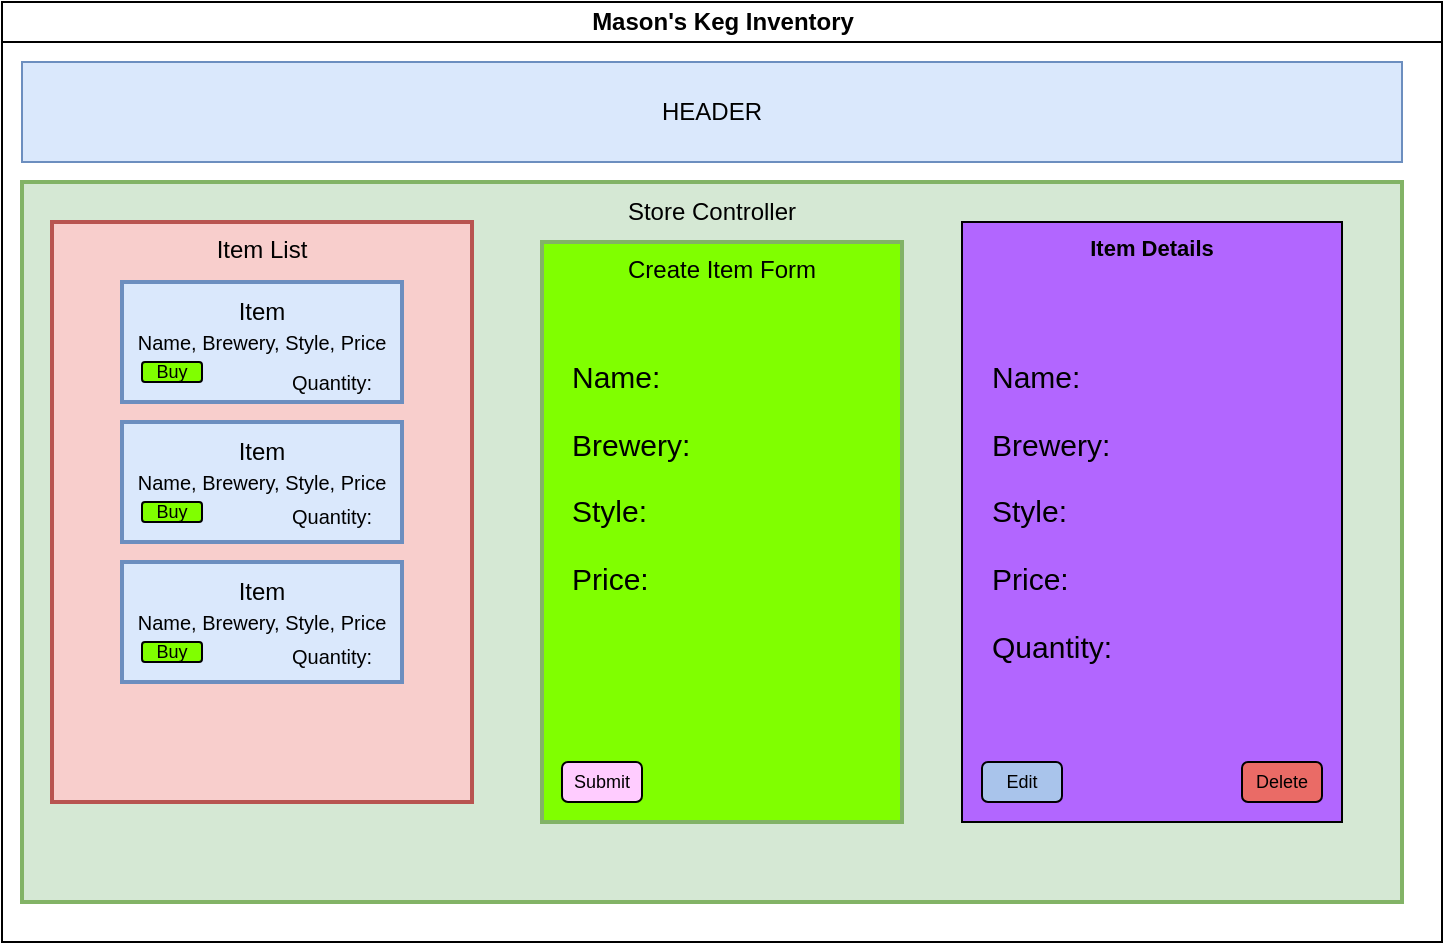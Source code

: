 <mxfile version="20.8.5" type="device"><diagram id="prtHgNgQTEPvFCAcTncT" name="Page-1"><mxGraphModel dx="1052" dy="595" grid="1" gridSize="10" guides="1" tooltips="1" connect="1" arrows="1" fold="1" page="1" pageScale="1" pageWidth="827" pageHeight="1169" math="0" shadow="0"><root><mxCell id="0"/><mxCell id="1" parent="0"/><mxCell id="dNxyNK7c78bLwvsdeMH5-11" value="Mason's Keg Inventory" style="swimlane;html=1;startSize=20;horizontal=1;containerType=tree;glass=0;" parent="1" vertex="1"><mxGeometry x="40" y="20" width="720" height="470" as="geometry"/></mxCell><mxCell id="xEERmFdVnLfwt1tREEkU-4" value="HEADER" style="rounded=0;whiteSpace=wrap;html=1;strokeColor=#6c8ebf;fillColor=#dae8fc;" parent="dNxyNK7c78bLwvsdeMH5-11" vertex="1"><mxGeometry x="10" y="30" width="690" height="50" as="geometry"/></mxCell><mxCell id="xEERmFdVnLfwt1tREEkU-5" value="" style="rounded=0;whiteSpace=wrap;html=1;strokeWidth=2;strokeColor=#82b366;fillColor=#d5e8d4;" parent="dNxyNK7c78bLwvsdeMH5-11" vertex="1"><mxGeometry x="10" y="90" width="690" height="360" as="geometry"/></mxCell><mxCell id="xEERmFdVnLfwt1tREEkU-6" value="Store Controller" style="text;html=1;strokeColor=none;fillColor=none;align=center;verticalAlign=middle;whiteSpace=wrap;rounded=0;" parent="dNxyNK7c78bLwvsdeMH5-11" vertex="1"><mxGeometry x="295" y="90" width="120" height="30" as="geometry"/></mxCell><mxCell id="xEERmFdVnLfwt1tREEkU-11" value="Item List" style="rounded=0;whiteSpace=wrap;html=1;align=center;verticalAlign=top;strokeWidth=2;strokeColor=#b85450;fillColor=#f8cecc;" parent="dNxyNK7c78bLwvsdeMH5-11" vertex="1"><mxGeometry x="25" y="110" width="210" height="290" as="geometry"/></mxCell><mxCell id="xEERmFdVnLfwt1tREEkU-7" value="&lt;font style=&quot;font-size: 10px;&quot;&gt;Name, Brewery, Style, Price&lt;/font&gt;" style="rounded=0;whiteSpace=wrap;html=1;strokeColor=#6c8ebf;strokeWidth=2;fillColor=#dae8fc;" parent="dNxyNK7c78bLwvsdeMH5-11" vertex="1"><mxGeometry x="60" y="140" width="140" height="60" as="geometry"/></mxCell><mxCell id="xEERmFdVnLfwt1tREEkU-8" value="Item" style="text;html=1;strokeColor=none;fillColor=none;align=center;verticalAlign=middle;whiteSpace=wrap;rounded=0;" parent="dNxyNK7c78bLwvsdeMH5-11" vertex="1"><mxGeometry x="100" y="140" width="60" height="30" as="geometry"/></mxCell><mxCell id="xEERmFdVnLfwt1tREEkU-12" value="" style="rounded=0;whiteSpace=wrap;html=1;strokeColor=#6c8ebf;strokeWidth=2;fillColor=#dae8fc;" parent="dNxyNK7c78bLwvsdeMH5-11" vertex="1"><mxGeometry x="60" y="210" width="140" height="60" as="geometry"/></mxCell><mxCell id="xEERmFdVnLfwt1tREEkU-13" value="Item" style="text;html=1;strokeColor=none;fillColor=none;align=center;verticalAlign=middle;whiteSpace=wrap;rounded=0;" parent="dNxyNK7c78bLwvsdeMH5-11" vertex="1"><mxGeometry x="100" y="210" width="60" height="30" as="geometry"/></mxCell><mxCell id="xEERmFdVnLfwt1tREEkU-14" value="" style="rounded=0;whiteSpace=wrap;html=1;strokeColor=#6c8ebf;strokeWidth=2;fillColor=#dae8fc;" parent="dNxyNK7c78bLwvsdeMH5-11" vertex="1"><mxGeometry x="60" y="280" width="140" height="60" as="geometry"/></mxCell><mxCell id="xEERmFdVnLfwt1tREEkU-15" value="Item" style="text;html=1;strokeColor=none;fillColor=none;align=center;verticalAlign=middle;whiteSpace=wrap;rounded=0;" parent="dNxyNK7c78bLwvsdeMH5-11" vertex="1"><mxGeometry x="100" y="280" width="60" height="30" as="geometry"/></mxCell><mxCell id="xEERmFdVnLfwt1tREEkU-16" value="Create Item Form&lt;br&gt;" style="rounded=0;whiteSpace=wrap;html=1;strokeColor=#82b366;strokeWidth=2;verticalAlign=top;fillColor=#80FF00;" parent="dNxyNK7c78bLwvsdeMH5-11" vertex="1"><mxGeometry x="270" y="120" width="180" height="290" as="geometry"/></mxCell><mxCell id="xEERmFdVnLfwt1tREEkU-17" value="Buy" style="rounded=1;whiteSpace=wrap;html=1;strokeColor=#000000;strokeWidth=1;fontSize=9;fillColor=#80FF00;" parent="dNxyNK7c78bLwvsdeMH5-11" vertex="1"><mxGeometry x="70" y="180" width="30" height="10" as="geometry"/></mxCell><mxCell id="xEERmFdVnLfwt1tREEkU-25" value="&lt;font style=&quot;font-size: 10px;&quot;&gt;Name, Brewery, Style, Price&lt;/font&gt;" style="rounded=0;whiteSpace=wrap;html=1;strokeColor=#6c8ebf;strokeWidth=2;fillColor=#dae8fc;" parent="dNxyNK7c78bLwvsdeMH5-11" vertex="1"><mxGeometry x="60" y="210" width="140" height="60" as="geometry"/></mxCell><mxCell id="xEERmFdVnLfwt1tREEkU-27" value="Item" style="text;html=1;strokeColor=none;fillColor=none;align=center;verticalAlign=middle;whiteSpace=wrap;rounded=0;" parent="dNxyNK7c78bLwvsdeMH5-11" vertex="1"><mxGeometry x="100" y="210" width="60" height="30" as="geometry"/></mxCell><mxCell id="xEERmFdVnLfwt1tREEkU-28" value="Buy" style="rounded=1;whiteSpace=wrap;html=1;strokeColor=#000000;strokeWidth=1;fontSize=9;fillColor=#80FF00;" parent="dNxyNK7c78bLwvsdeMH5-11" vertex="1"><mxGeometry x="70" y="250" width="30" height="10" as="geometry"/></mxCell><mxCell id="xEERmFdVnLfwt1tREEkU-29" value="&lt;font style=&quot;font-size: 10px;&quot;&gt;Name, Brewery, Style, Price&lt;/font&gt;" style="rounded=0;whiteSpace=wrap;html=1;strokeColor=#6c8ebf;strokeWidth=2;fillColor=#dae8fc;" parent="dNxyNK7c78bLwvsdeMH5-11" vertex="1"><mxGeometry x="60" y="280" width="140" height="60" as="geometry"/></mxCell><mxCell id="xEERmFdVnLfwt1tREEkU-31" value="Item" style="text;html=1;strokeColor=none;fillColor=none;align=center;verticalAlign=middle;whiteSpace=wrap;rounded=0;" parent="dNxyNK7c78bLwvsdeMH5-11" vertex="1"><mxGeometry x="100" y="280" width="60" height="30" as="geometry"/></mxCell><mxCell id="xEERmFdVnLfwt1tREEkU-32" value="Buy" style="rounded=1;whiteSpace=wrap;html=1;strokeColor=#000000;strokeWidth=1;fontSize=9;fillColor=#80FF00;" parent="dNxyNK7c78bLwvsdeMH5-11" vertex="1"><mxGeometry x="70" y="320" width="30" height="10" as="geometry"/></mxCell><mxCell id="xEERmFdVnLfwt1tREEkU-33" value="&lt;h1&gt;&lt;font style=&quot;font-size: 15px; font-weight: normal;&quot;&gt;Name:&lt;/font&gt;&lt;/h1&gt;&lt;h1&gt;&lt;font style=&quot;font-size: 15px; font-weight: normal;&quot;&gt;Brewery:&lt;/font&gt;&lt;/h1&gt;&lt;h1&gt;&lt;font style=&quot;font-size: 15px; font-weight: normal;&quot;&gt;Style:&lt;/font&gt;&lt;/h1&gt;&lt;h1&gt;&lt;font style=&quot;font-size: 15px; font-weight: normal;&quot;&gt;Price:&lt;/font&gt;&lt;br&gt;&lt;/h1&gt;" style="text;html=1;strokeColor=none;fillColor=none;spacing=5;spacingTop=-20;whiteSpace=wrap;overflow=hidden;rounded=0;strokeWidth=1;fontSize=9;" parent="dNxyNK7c78bLwvsdeMH5-11" vertex="1"><mxGeometry x="280" y="175" width="190" height="120" as="geometry"/></mxCell><mxCell id="xEERmFdVnLfwt1tREEkU-35" value="&lt;span style=&quot;font-size: 11px;&quot;&gt;&lt;b&gt;Item Details&lt;br&gt;&lt;br&gt;&lt;/b&gt;&lt;/span&gt;" style="rounded=0;whiteSpace=wrap;html=1;strokeColor=#000000;strokeWidth=1;fontSize=9;fillColor=#B266FF;verticalAlign=top;align=center;" parent="dNxyNK7c78bLwvsdeMH5-11" vertex="1"><mxGeometry x="480" y="110" width="190" height="300" as="geometry"/></mxCell><mxCell id="kfp_xxfFsnB4wDY9Y26q-1" value="&lt;h1&gt;&lt;font style=&quot;font-size: 15px; font-weight: normal;&quot;&gt;Name:&lt;/font&gt;&lt;/h1&gt;&lt;h1&gt;&lt;font style=&quot;font-size: 15px; font-weight: normal;&quot;&gt;Brewery:&lt;/font&gt;&lt;/h1&gt;&lt;h1&gt;&lt;font style=&quot;font-size: 15px; font-weight: normal;&quot;&gt;Style:&lt;/font&gt;&lt;/h1&gt;&lt;h1&gt;&lt;font style=&quot;font-size: 15px; font-weight: normal;&quot;&gt;Price:&amp;nbsp;&lt;/font&gt;&lt;/h1&gt;&lt;h1&gt;&lt;font style=&quot;font-size: 15px; font-weight: normal;&quot;&gt;Quantity:&lt;/font&gt;&lt;/h1&gt;" style="text;html=1;strokeColor=none;fillColor=none;spacing=5;spacingTop=-20;whiteSpace=wrap;overflow=hidden;rounded=0;strokeWidth=1;fontSize=9;" vertex="1" parent="dNxyNK7c78bLwvsdeMH5-11"><mxGeometry x="490" y="175" width="170" height="195" as="geometry"/></mxCell><mxCell id="kfp_xxfFsnB4wDY9Y26q-3" value="Edit" style="rounded=1;whiteSpace=wrap;html=1;strokeColor=#000000;strokeWidth=1;fontSize=9;fillColor=#A9C4EB;" vertex="1" parent="dNxyNK7c78bLwvsdeMH5-11"><mxGeometry x="490" y="380" width="40" height="20" as="geometry"/></mxCell><mxCell id="kfp_xxfFsnB4wDY9Y26q-4" value="Submit" style="rounded=1;whiteSpace=wrap;html=1;strokeColor=#000000;strokeWidth=1;fontSize=9;fillColor=#FFCCFF;" vertex="1" parent="dNxyNK7c78bLwvsdeMH5-11"><mxGeometry x="280" y="380" width="40" height="20" as="geometry"/></mxCell><mxCell id="kfp_xxfFsnB4wDY9Y26q-5" value="Delete" style="rounded=1;whiteSpace=wrap;html=1;strokeColor=#000000;strokeWidth=1;fontSize=9;fillColor=#EA6B66;" vertex="1" parent="dNxyNK7c78bLwvsdeMH5-11"><mxGeometry x="620" y="380" width="40" height="20" as="geometry"/></mxCell><mxCell id="kfp_xxfFsnB4wDY9Y26q-6" value="&lt;font style=&quot;font-size: 10px;&quot;&gt;Quantity:&lt;/font&gt;" style="text;html=1;strokeColor=none;fillColor=none;align=center;verticalAlign=middle;whiteSpace=wrap;rounded=0;fontSize=15;" vertex="1" parent="dNxyNK7c78bLwvsdeMH5-11"><mxGeometry x="150" y="180" width="30" height="15" as="geometry"/></mxCell><mxCell id="kfp_xxfFsnB4wDY9Y26q-7" value="&lt;font style=&quot;font-size: 10px;&quot;&gt;Quantity:&lt;/font&gt;" style="text;html=1;strokeColor=none;fillColor=none;align=center;verticalAlign=middle;whiteSpace=wrap;rounded=0;fontSize=15;" vertex="1" parent="dNxyNK7c78bLwvsdeMH5-11"><mxGeometry x="150" y="247.5" width="30" height="15" as="geometry"/></mxCell><mxCell id="kfp_xxfFsnB4wDY9Y26q-8" value="&lt;font style=&quot;font-size: 10px;&quot;&gt;Quantity:&lt;/font&gt;" style="text;html=1;strokeColor=none;fillColor=none;align=center;verticalAlign=middle;whiteSpace=wrap;rounded=0;fontSize=15;" vertex="1" parent="dNxyNK7c78bLwvsdeMH5-11"><mxGeometry x="150" y="317.5" width="30" height="15" as="geometry"/></mxCell></root></mxGraphModel></diagram></mxfile>
